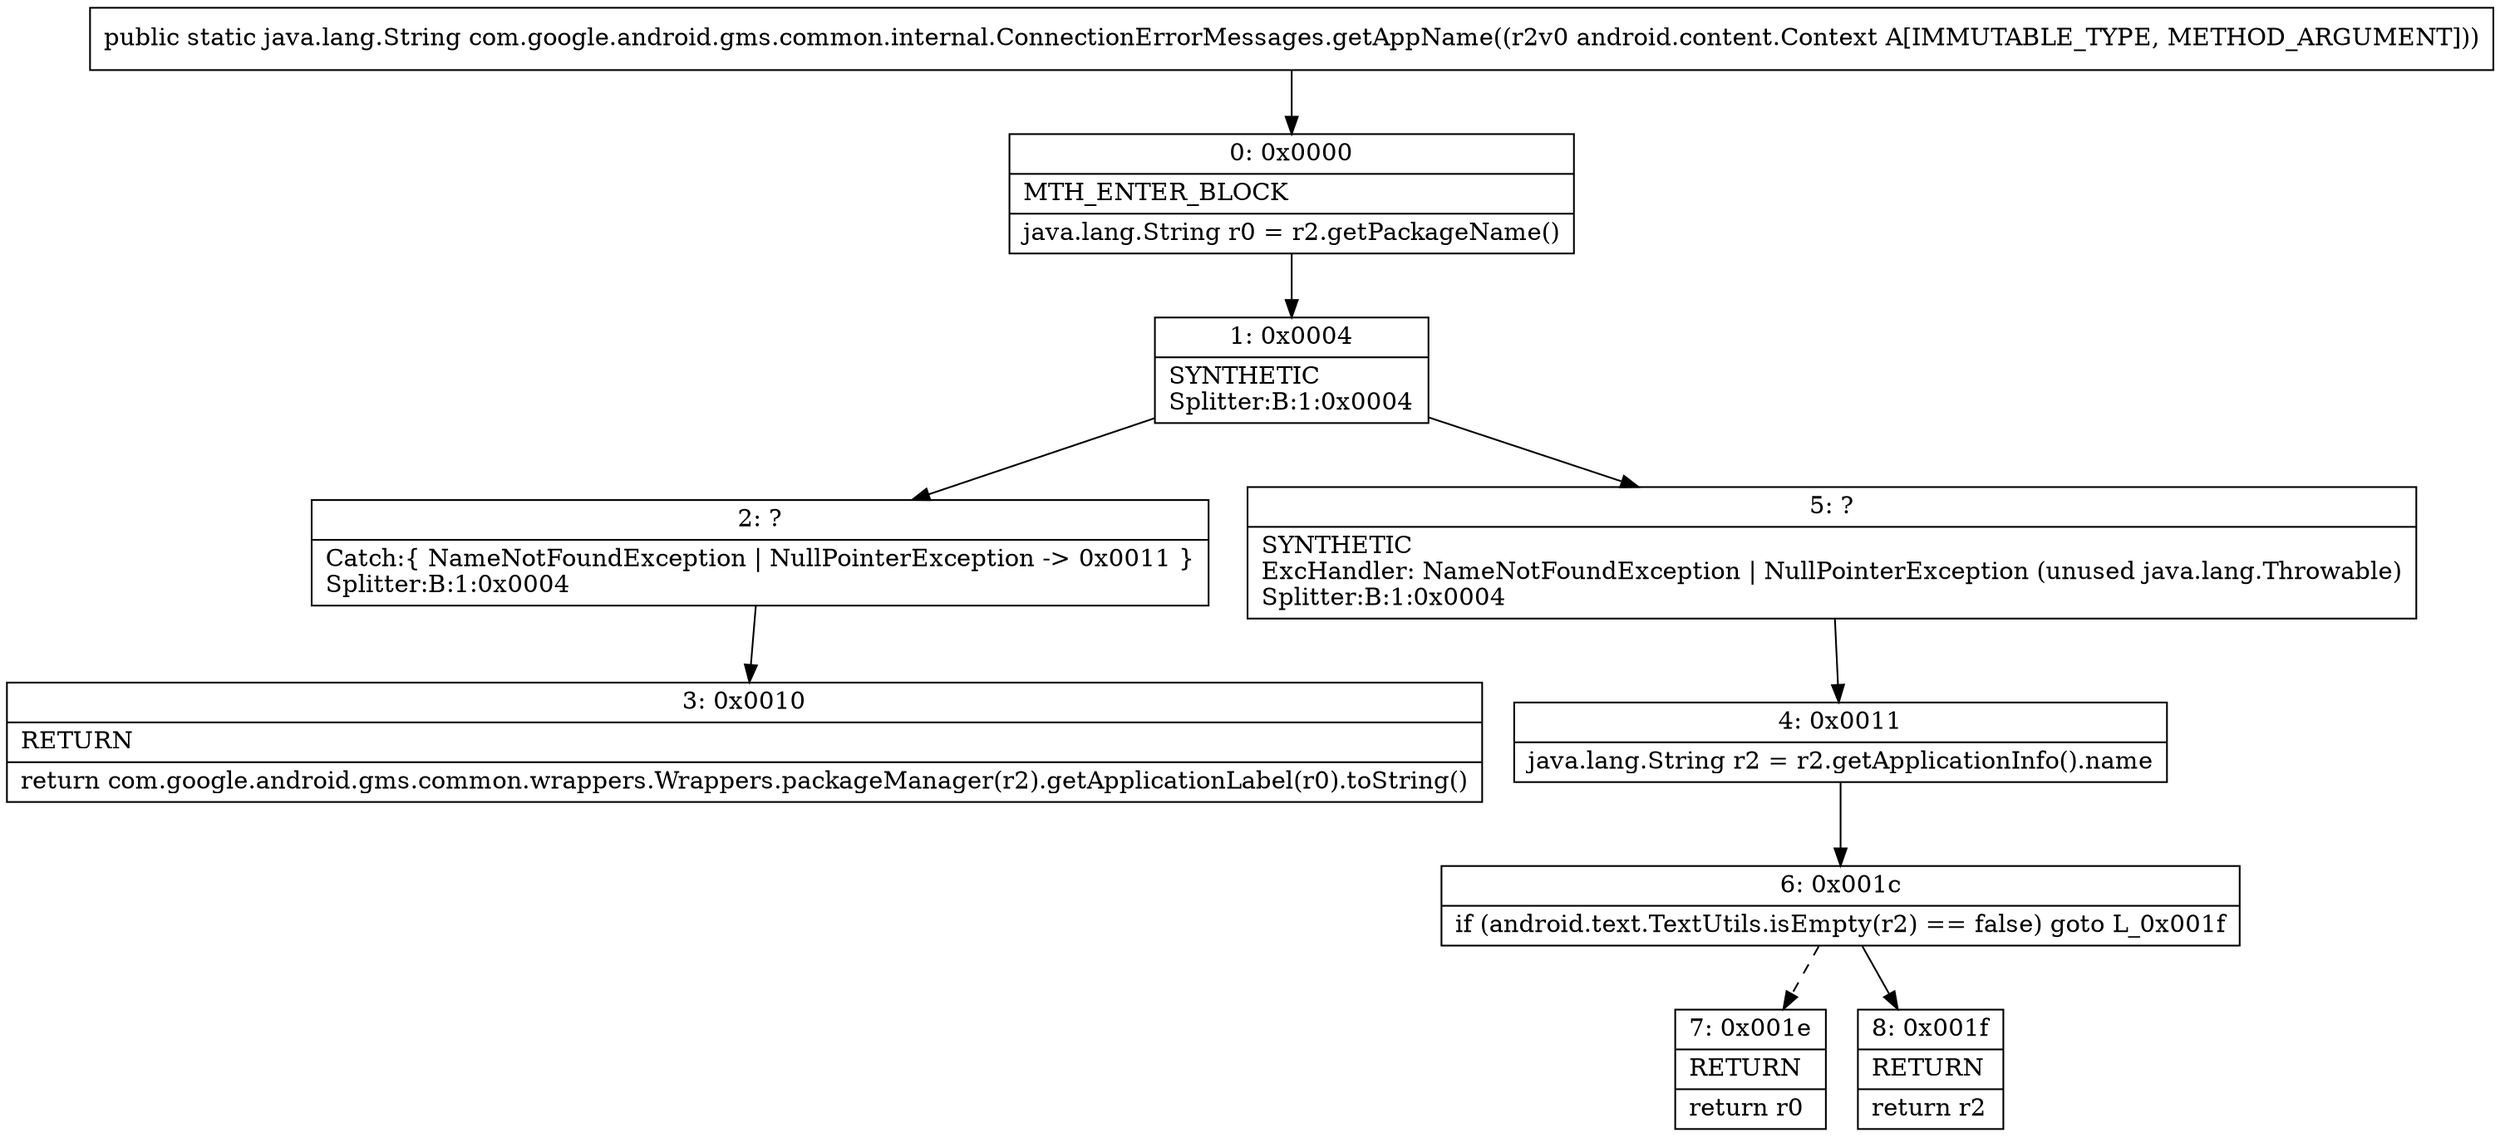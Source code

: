 digraph "CFG forcom.google.android.gms.common.internal.ConnectionErrorMessages.getAppName(Landroid\/content\/Context;)Ljava\/lang\/String;" {
Node_0 [shape=record,label="{0\:\ 0x0000|MTH_ENTER_BLOCK\l|java.lang.String r0 = r2.getPackageName()\l}"];
Node_1 [shape=record,label="{1\:\ 0x0004|SYNTHETIC\lSplitter:B:1:0x0004\l}"];
Node_2 [shape=record,label="{2\:\ ?|Catch:\{ NameNotFoundException \| NullPointerException \-\> 0x0011 \}\lSplitter:B:1:0x0004\l}"];
Node_3 [shape=record,label="{3\:\ 0x0010|RETURN\l|return com.google.android.gms.common.wrappers.Wrappers.packageManager(r2).getApplicationLabel(r0).toString()\l}"];
Node_4 [shape=record,label="{4\:\ 0x0011|java.lang.String r2 = r2.getApplicationInfo().name\l}"];
Node_5 [shape=record,label="{5\:\ ?|SYNTHETIC\lExcHandler: NameNotFoundException \| NullPointerException (unused java.lang.Throwable)\lSplitter:B:1:0x0004\l}"];
Node_6 [shape=record,label="{6\:\ 0x001c|if (android.text.TextUtils.isEmpty(r2) == false) goto L_0x001f\l}"];
Node_7 [shape=record,label="{7\:\ 0x001e|RETURN\l|return r0\l}"];
Node_8 [shape=record,label="{8\:\ 0x001f|RETURN\l|return r2\l}"];
MethodNode[shape=record,label="{public static java.lang.String com.google.android.gms.common.internal.ConnectionErrorMessages.getAppName((r2v0 android.content.Context A[IMMUTABLE_TYPE, METHOD_ARGUMENT])) }"];
MethodNode -> Node_0;
Node_0 -> Node_1;
Node_1 -> Node_2;
Node_1 -> Node_5;
Node_2 -> Node_3;
Node_4 -> Node_6;
Node_5 -> Node_4;
Node_6 -> Node_7[style=dashed];
Node_6 -> Node_8;
}


